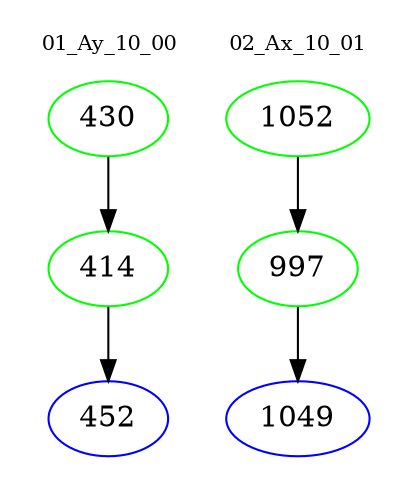 digraph{
subgraph cluster_0 {
color = white
label = "01_Ay_10_00";
fontsize=10;
T0_430 [label="430", color="green"]
T0_430 -> T0_414 [color="black"]
T0_414 [label="414", color="green"]
T0_414 -> T0_452 [color="black"]
T0_452 [label="452", color="blue"]
}
subgraph cluster_1 {
color = white
label = "02_Ax_10_01";
fontsize=10;
T1_1052 [label="1052", color="green"]
T1_1052 -> T1_997 [color="black"]
T1_997 [label="997", color="green"]
T1_997 -> T1_1049 [color="black"]
T1_1049 [label="1049", color="blue"]
}
}
